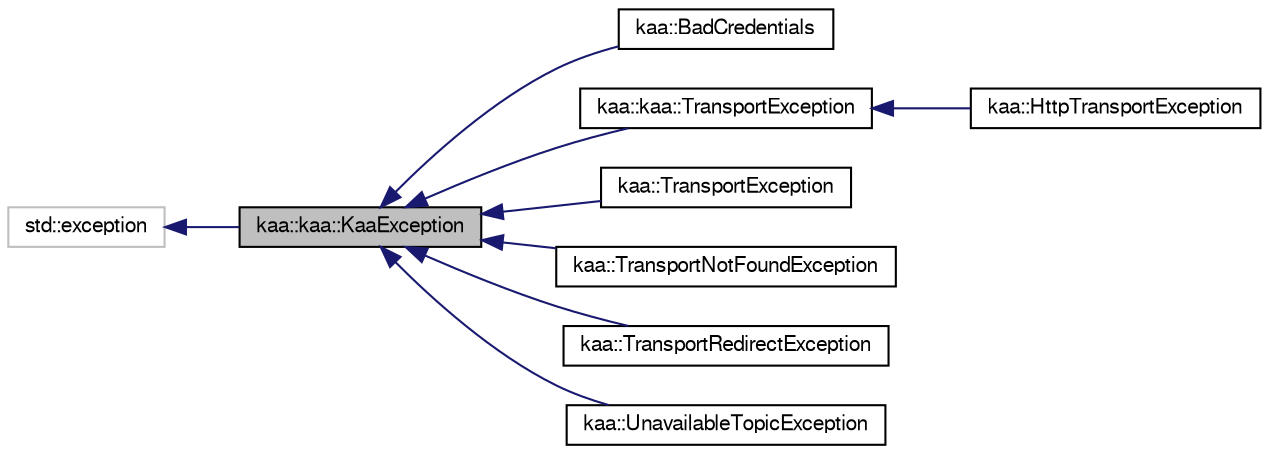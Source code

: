 digraph "kaa::kaa::KaaException"
{
  bgcolor="transparent";
  edge [fontname="FreeSans",fontsize="10",labelfontname="FreeSans",labelfontsize="10"];
  node [fontname="FreeSans",fontsize="10",shape=record];
  rankdir="LR";
  Node1 [label="kaa::kaa::KaaException",height=0.2,width=0.4,color="black", fillcolor="grey75", style="filled" fontcolor="black"];
  Node2 -> Node1 [dir="back",color="midnightblue",fontsize="10",style="solid",fontname="FreeSans"];
  Node2 [label="std::exception",height=0.2,width=0.4,color="grey75",tooltip="STL class. "];
  Node1 -> Node3 [dir="back",color="midnightblue",fontsize="10",style="solid",fontname="FreeSans"];
  Node3 [label="kaa::BadCredentials",height=0.2,width=0.4,color="black",URL="$classkaa_1_1BadCredentials.html",tooltip="The exception is thrown to indicate that something is wrong with the input identification data..."];
  Node1 -> Node4 [dir="back",color="midnightblue",fontsize="10",style="solid",fontname="FreeSans"];
  Node4 [label="kaa::kaa::TransportException",height=0.2,width=0.4,color="black",URL="$classkaa_1_1kaa_1_1TransportException.html"];
  Node4 -> Node5 [dir="back",color="midnightblue",fontsize="10",style="solid",fontname="FreeSans"];
  Node5 [label="kaa::HttpTransportException",height=0.2,width=0.4,color="black",URL="$classkaa_1_1HttpTransportException.html"];
  Node1 -> Node6 [dir="back",color="midnightblue",fontsize="10",style="solid",fontname="FreeSans"];
  Node6 [label="kaa::TransportException",height=0.2,width=0.4,color="black",URL="$classkaa_1_1TransportException.html"];
  Node1 -> Node7 [dir="back",color="midnightblue",fontsize="10",style="solid",fontname="FreeSans"];
  Node7 [label="kaa::TransportNotFoundException",height=0.2,width=0.4,color="black",URL="$classkaa_1_1TransportNotFoundException.html",tooltip="The exception is thrown to indicate that Kaa SDK isn&#39;t fully initialized. "];
  Node1 -> Node8 [dir="back",color="midnightblue",fontsize="10",style="solid",fontname="FreeSans"];
  Node8 [label="kaa::TransportRedirectException",height=0.2,width=0.4,color="black",URL="$classkaa_1_1TransportRedirectException.html",tooltip="The exception is thrown to indicate that transport redirect response will be processed. "];
  Node1 -> Node9 [dir="back",color="midnightblue",fontsize="10",style="solid",fontname="FreeSans"];
  Node9 [label="kaa::UnavailableTopicException",height=0.2,width=0.4,color="black",URL="$classkaa_1_1UnavailableTopicException.html"];
}
